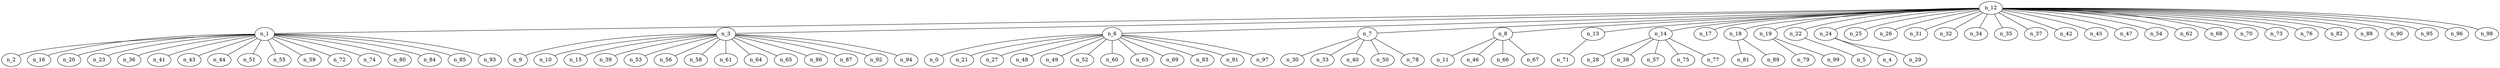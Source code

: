 graph arbol8 {
n_12--n_1
n_12--n_3
n_12--n_6
n_12--n_7
n_12--n_8
n_12--n_13
n_12--n_14
n_12--n_17
n_12--n_18
n_12--n_19
n_12--n_22
n_12--n_24
n_12--n_25
n_12--n_26
n_12--n_31
n_12--n_32
n_12--n_34
n_12--n_35
n_12--n_37
n_12--n_42
n_12--n_45
n_12--n_47
n_12--n_54
n_12--n_62
n_12--n_68
n_12--n_70
n_12--n_73
n_12--n_76
n_12--n_82
n_12--n_88
n_12--n_90
n_12--n_95
n_12--n_96
n_12--n_98
n_1--n_2
n_1--n_16
n_1--n_20
n_1--n_23
n_1--n_36
n_1--n_41
n_1--n_43
n_1--n_44
n_1--n_51
n_1--n_55
n_1--n_59
n_1--n_72
n_1--n_74
n_1--n_80
n_1--n_84
n_1--n_85
n_1--n_93
n_3--n_9
n_3--n_10
n_3--n_15
n_3--n_39
n_3--n_53
n_3--n_56
n_3--n_58
n_3--n_61
n_3--n_64
n_3--n_65
n_3--n_86
n_3--n_87
n_3--n_92
n_3--n_94
n_6--n_0
n_6--n_21
n_6--n_27
n_6--n_48
n_6--n_49
n_6--n_52
n_6--n_60
n_6--n_63
n_6--n_69
n_6--n_83
n_6--n_91
n_6--n_97
n_7--n_30
n_7--n_33
n_7--n_40
n_7--n_50
n_7--n_78
n_8--n_11
n_8--n_46
n_8--n_66
n_8--n_67
n_13--n_71
n_14--n_28
n_14--n_38
n_14--n_57
n_14--n_75
n_14--n_77
n_18--n_81
n_18--n_89
n_19--n_79
n_19--n_99
n_22--n_5
n_24--n_4
n_24--n_29
}